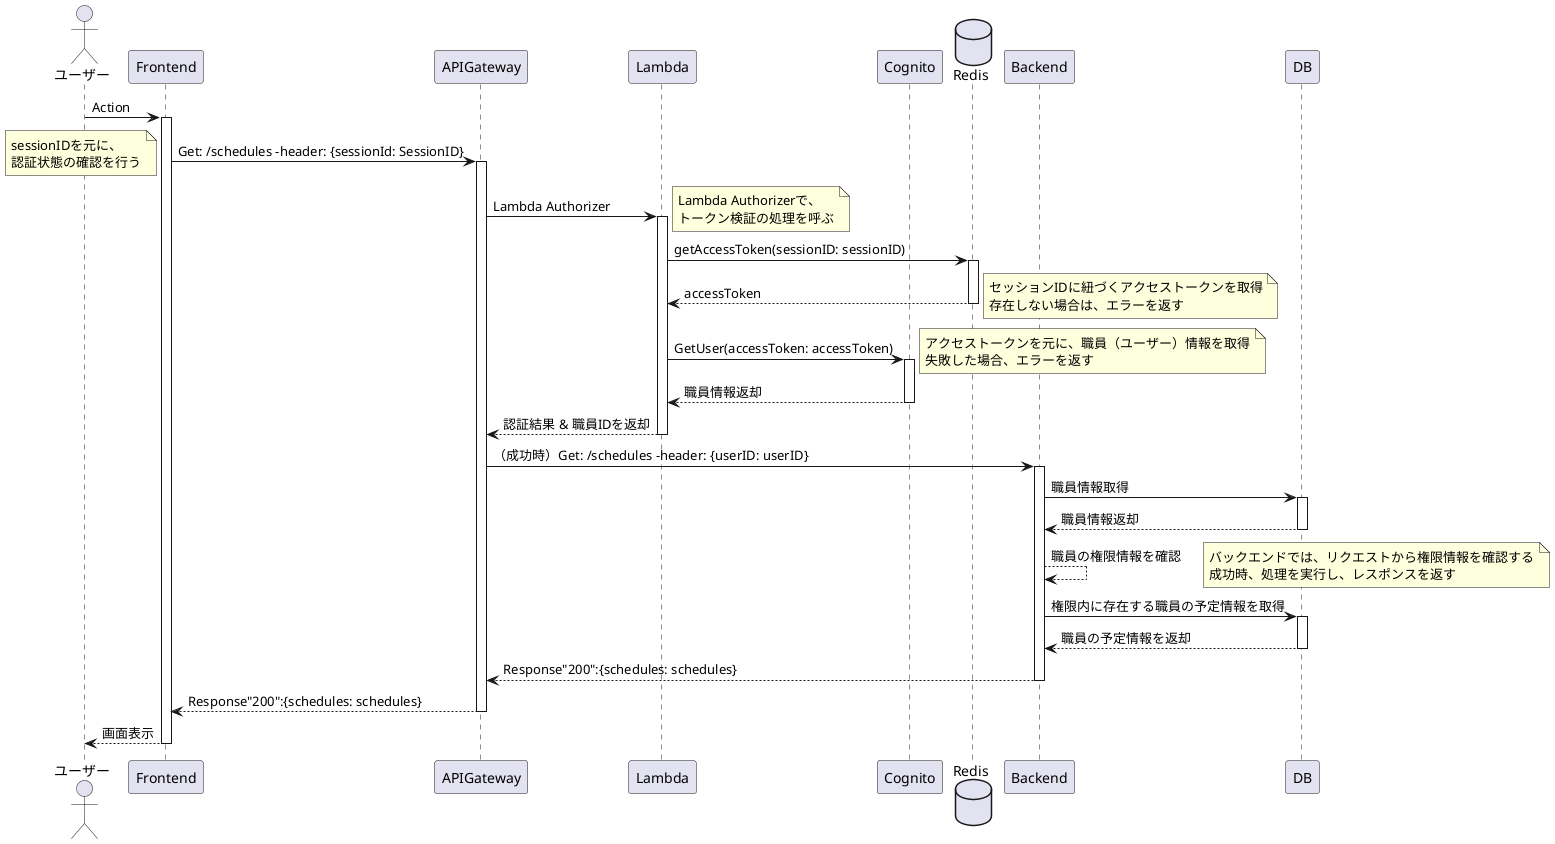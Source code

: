 @startuml Auth
Actor ユーザー
Participant Frontend as Front
Participant APIGateway as Gateway
Participant Lambda
Participant Cognito
Database Redis
Participant Backend as Back
Participant DB

ユーザー -> Front: Action
activate Front
Front -> Gateway: Get: /schedules -header: {sessionId: SessionID}
note left
sessionIDを元に、
認証状態の確認を行う
end note

activate Gateway
Gateway -> Lambda: Lambda Authorizer
note right
Lambda Authorizerで、
トークン検証の処理を呼ぶ
end note

activate Lambda
Lambda -> Redis: getAccessToken(sessionID: sessionID)

activate Redis
Redis --> Lambda: accessToken
note right
セッションIDに紐づくアクセストークンを取得
存在しない場合は、エラーを返す
end note
deactivate Redis

Lambda -> Cognito: GetUser(accessToken: accessToken)
note right
アクセストークンを元に、職員（ユーザー）情報を取得
失敗した場合、エラーを返す
end note
activate Cognito
Cognito --> Lambda: 職員情報返却
deactivate Cognito

Lambda --> Gateway: 認証結果 & 職員IDを返却
deactivate Lambda

Gateway -> Back: （成功時）Get: /schedules -header: {userID: userID}
activate Back
Back -> DB: 職員情報取得
activate DB
DB --> Back: 職員情報返却
deactivate DB
Back --> Back: 職員の権限情報を確認
note right
バックエンドでは、リクエストから権限情報を確認する
成功時、処理を実行し、レスポンスを返す
end note

Back -> DB: 権限内に存在する職員の予定情報を取得
activate DB
DB --> Back: 職員の予定情報を返却
deactivate DB
Back --> Gateway: Response"200":{schedules: schedules}
deactivate Back
Gateway --> Front: Response"200":{schedules: schedules}
deactivate Gateway
Front --> ユーザー: 画面表示
deactivate Front
@enduml